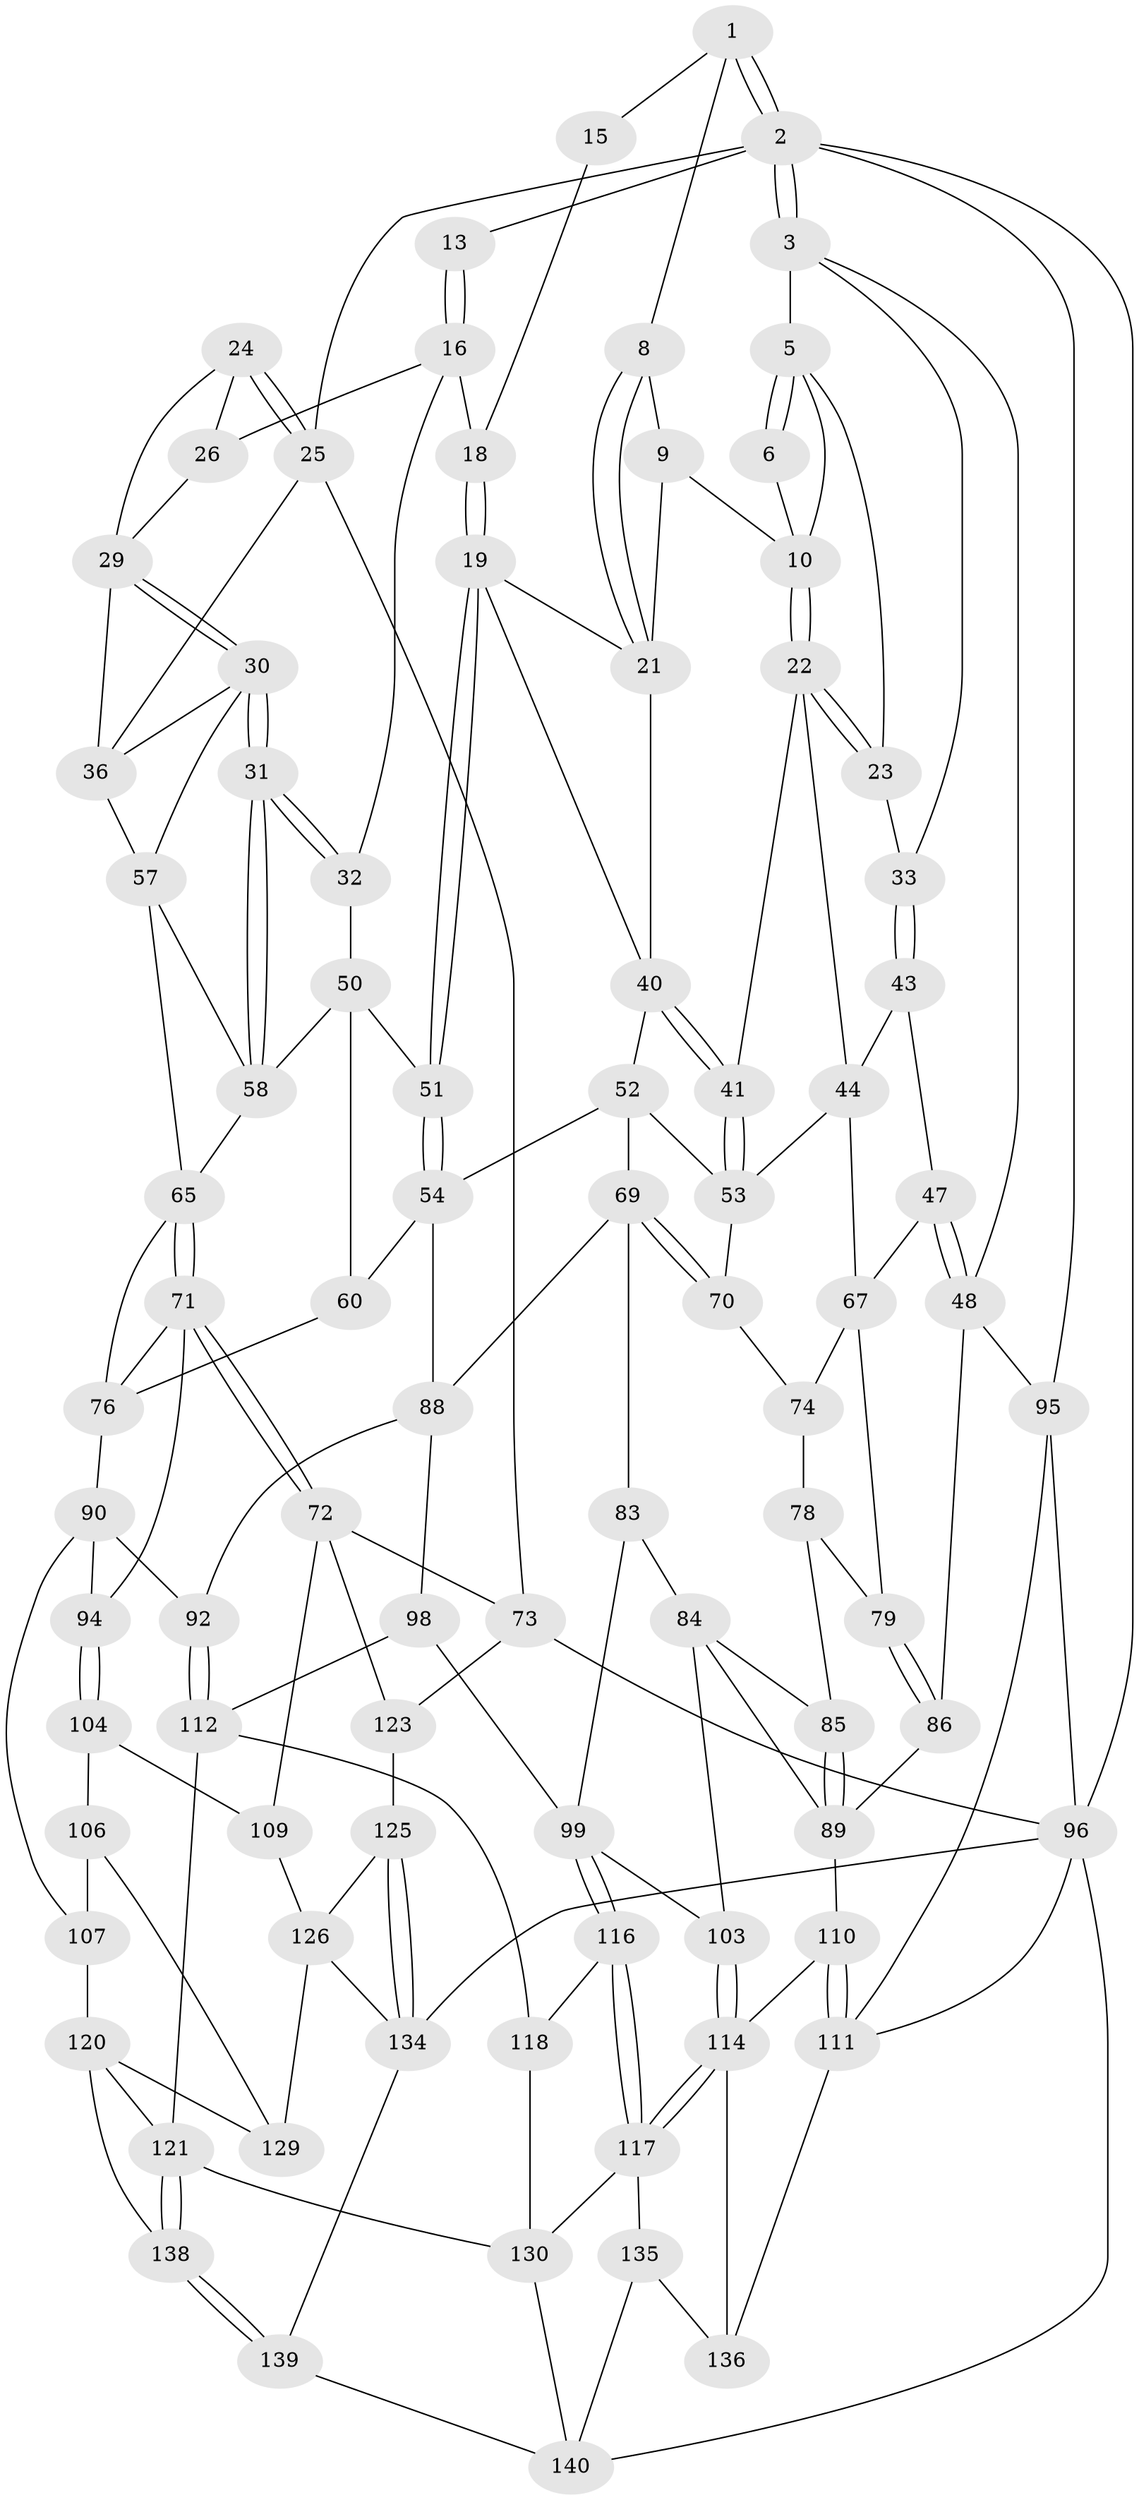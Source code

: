 // Generated by graph-tools (version 1.1) at 2025/52/02/27/25 19:52:42]
// undirected, 88 vertices, 189 edges
graph export_dot {
graph [start="1"]
  node [color=gray90,style=filled];
  1 [pos="+0.20264542881934527+0",super="+7"];
  2 [pos="+0+0",super="+14"];
  3 [pos="+0+0.19166010903459768",super="+4"];
  5 [pos="+0.04426737100492946+0.10126984432853435",super="+12"];
  6 [pos="+0.19238478508290863+0"];
  8 [pos="+0.40926422438559246+0.002889406020203853"];
  9 [pos="+0.3236279775577921+0.11224543509608048"];
  10 [pos="+0.2574455364064142+0.13980511846980384",super="+11"];
  13 [pos="+0.9153689524854173+0"];
  15 [pos="+0.4937216276231589+0"];
  16 [pos="+0.8001550402157158+0.08623098956333593",super="+17"];
  18 [pos="+0.5497518765153067+0"];
  19 [pos="+0.5609375050843199+0.21661489991021785",super="+20"];
  21 [pos="+0.47933774659789413+0.1958773747317597",super="+39"];
  22 [pos="+0.22734311264273122+0.16520880267056853",super="+42"];
  23 [pos="+0.20587974407066584+0.15778025655593855"];
  24 [pos="+0.9114511860820892+0.13473127163767235",super="+27"];
  25 [pos="+1+0",super="+35"];
  26 [pos="+0.8165501519363454+0.09968578770381338",super="+28"];
  29 [pos="+0.8613891514874563+0.2015606287198809",super="+38"];
  30 [pos="+0.8295480892741652+0.259991658662701",super="+46"];
  31 [pos="+0.7893322602731186+0.2770492019418959"];
  32 [pos="+0.6974368428761349+0.20935799408554379"];
  33 [pos="+0.14280389828294593+0.17943214045263833",super="+34"];
  36 [pos="+1+0.263889993451864",super="+37"];
  40 [pos="+0.3583844034969879+0.24059870827204755",super="+49"];
  41 [pos="+0.32751404099711057+0.2983249805185896"];
  43 [pos="+0.12190029212030454+0.24293239227520957",super="+45"];
  44 [pos="+0.2092800864904033+0.2848402706250288",super="+64"];
  47 [pos="+0.09639986979586895+0.3530899450855027"];
  48 [pos="+0+0.2554900677605888",super="+87"];
  50 [pos="+0.6898659480645613+0.21346216436539392",super="+59"];
  51 [pos="+0.598319797997719+0.23401437282672852"];
  52 [pos="+0.4423701861918211+0.325283804087504",super="+56"];
  53 [pos="+0.3403051311869778+0.3167267836644321",super="+63"];
  54 [pos="+0.5516710405142877+0.41567658864987844",super="+55"];
  57 [pos="+0.8973617768160698+0.34913516155160707",super="+62"];
  58 [pos="+0.7917818148324718+0.29298676208221963",super="+61"];
  60 [pos="+0.6458342741544214+0.43700240172660326"];
  65 [pos="+0.9021692658246072+0.37071959658171344",super="+66"];
  67 [pos="+0.23528116156918322+0.39194106804784024",super="+68"];
  69 [pos="+0.34807291298155346+0.44088218131588247",super="+82"];
  70 [pos="+0.32882987965821936+0.4230278624115581"];
  71 [pos="+1+0.5036263812661955",super="+80"];
  72 [pos="+1+0.5069356707545136",super="+108"];
  73 [pos="+1+0.4929147392223493",super="+97"];
  74 [pos="+0.306263516972785+0.42954325333357496",super="+75"];
  76 [pos="+0.7822812678457601+0.4027875238642493",super="+77"];
  78 [pos="+0.1885504657833495+0.4686145457738968",super="+81"];
  79 [pos="+0.1252597547875334+0.4420771861035516"];
  83 [pos="+0.32491050885352357+0.5743442151513766"];
  84 [pos="+0.2830363538084251+0.5746940318674556",super="+101"];
  85 [pos="+0.23866357957601814+0.5315465969687533"];
  86 [pos="+0.04523930550799928+0.5863043190169213"];
  88 [pos="+0.4774018249709647+0.49027427330733736",super="+93"];
  89 [pos="+0.09662276339862123+0.6015984426499951",super="+102"];
  90 [pos="+0.7074367940232047+0.5633695567147585",super="+91"];
  92 [pos="+0.6300858357563627+0.6378911223829469"];
  94 [pos="+0.8416766851493135+0.5873700673195464"];
  95 [pos="+0+0.7317821324647926"];
  96 [pos="+1+1",super="+143"];
  98 [pos="+0.45128055405921624+0.6552900293140261"];
  99 [pos="+0.38057923243559144+0.6713311459022189",super="+100"];
  103 [pos="+0.24251693016091347+0.7088931045532755"];
  104 [pos="+0.8459324238269277+0.7150638579283948",super="+105"];
  106 [pos="+0.8351792309074337+0.7235977639652929",super="+127"];
  107 [pos="+0.7220390722276057+0.7292966822835267",super="+119"];
  109 [pos="+0.914653317158604+0.7335975095232284",super="+124"];
  110 [pos="+0.09799404373483823+0.8208871099186776"];
  111 [pos="+0.031183979016170617+0.8313855528203843",super="+142"];
  112 [pos="+0.5601271426363658+0.7481066356697262",super="+113"];
  114 [pos="+0.24759606414500226+0.8028330718290365",super="+115"];
  116 [pos="+0.3799035352845875+0.6838651582913613"];
  117 [pos="+0.30721838371720656+0.7983044246016113",super="+132"];
  118 [pos="+0.4316356920759254+0.7947373464499182"];
  120 [pos="+0.6906806790293984+0.8078224386239842",super="+133"];
  121 [pos="+0.6330807894525846+0.8263758209538996",super="+122"];
  123 [pos="+0.9981565577748573+0.8104924747207751"];
  125 [pos="+0.9624855400010872+0.8290569324537375"];
  126 [pos="+0.8891823178442326+0.8342222370919405",super="+128"];
  129 [pos="+0.8180510158683354+0.8759487014212332"];
  130 [pos="+0.49479043155569136+0.9847489459408678",super="+131"];
  134 [pos="+0.8436706545148714+0.979606332931035",super="+137"];
  135 [pos="+0.306099244647022+0.9193020782734176"];
  136 [pos="+0.2401895708335153+0.9002663861949536"];
  138 [pos="+0.6906673429246684+0.9290309640331038"];
  139 [pos="+0.6998541901720877+1"];
  140 [pos="+0.5207108572594475+1",super="+141"];
  1 -- 2;
  1 -- 2;
  1 -- 8;
  1 -- 15;
  2 -- 3;
  2 -- 3;
  2 -- 95;
  2 -- 96;
  2 -- 25;
  2 -- 13;
  3 -- 48;
  3 -- 33;
  3 -- 5;
  5 -- 6;
  5 -- 6;
  5 -- 23;
  5 -- 10;
  6 -- 10;
  8 -- 9;
  8 -- 21;
  8 -- 21;
  9 -- 10;
  9 -- 21;
  10 -- 22;
  10 -- 22;
  13 -- 16;
  13 -- 16;
  15 -- 18;
  16 -- 26;
  16 -- 32;
  16 -- 18;
  18 -- 19;
  18 -- 19;
  19 -- 51;
  19 -- 51;
  19 -- 40;
  19 -- 21;
  21 -- 40;
  22 -- 23;
  22 -- 23;
  22 -- 41;
  22 -- 44;
  23 -- 33;
  24 -- 25;
  24 -- 25;
  24 -- 26;
  24 -- 29;
  25 -- 73;
  25 -- 36;
  26 -- 29;
  29 -- 30;
  29 -- 30;
  29 -- 36;
  30 -- 31;
  30 -- 31;
  30 -- 57;
  30 -- 36;
  31 -- 32;
  31 -- 32;
  31 -- 58;
  31 -- 58;
  32 -- 50;
  33 -- 43 [weight=2];
  33 -- 43;
  36 -- 57;
  40 -- 41;
  40 -- 41;
  40 -- 52;
  41 -- 53;
  41 -- 53;
  43 -- 44;
  43 -- 47;
  44 -- 67;
  44 -- 53;
  47 -- 48;
  47 -- 48;
  47 -- 67;
  48 -- 86;
  48 -- 95;
  50 -- 51;
  50 -- 58;
  50 -- 60;
  51 -- 54;
  51 -- 54;
  52 -- 53;
  52 -- 69;
  52 -- 54;
  53 -- 70;
  54 -- 60;
  54 -- 88;
  57 -- 58;
  57 -- 65;
  58 -- 65;
  60 -- 76;
  65 -- 71;
  65 -- 71;
  65 -- 76;
  67 -- 79;
  67 -- 74;
  69 -- 70;
  69 -- 70;
  69 -- 88;
  69 -- 83;
  70 -- 74;
  71 -- 72;
  71 -- 72;
  71 -- 76;
  71 -- 94;
  72 -- 73;
  72 -- 123;
  72 -- 109;
  73 -- 96;
  73 -- 123;
  74 -- 78 [weight=2];
  76 -- 90;
  78 -- 79;
  78 -- 85;
  79 -- 86;
  79 -- 86;
  83 -- 84;
  83 -- 99;
  84 -- 85;
  84 -- 89;
  84 -- 103;
  85 -- 89;
  85 -- 89;
  86 -- 89;
  88 -- 98;
  88 -- 92;
  89 -- 110;
  90 -- 94;
  90 -- 107;
  90 -- 92;
  92 -- 112;
  92 -- 112;
  94 -- 104;
  94 -- 104;
  95 -- 111;
  95 -- 96;
  96 -- 134;
  96 -- 140;
  96 -- 111;
  98 -- 99;
  98 -- 112;
  99 -- 116;
  99 -- 116;
  99 -- 103;
  103 -- 114;
  103 -- 114;
  104 -- 109 [weight=2];
  104 -- 106;
  106 -- 107 [weight=2];
  106 -- 129;
  107 -- 120;
  109 -- 126;
  110 -- 111;
  110 -- 111;
  110 -- 114;
  111 -- 136;
  112 -- 118;
  112 -- 121;
  114 -- 117;
  114 -- 117;
  114 -- 136;
  116 -- 117;
  116 -- 117;
  116 -- 118;
  117 -- 135;
  117 -- 130;
  118 -- 130;
  120 -- 121;
  120 -- 129;
  120 -- 138;
  121 -- 138;
  121 -- 138;
  121 -- 130;
  123 -- 125;
  125 -- 126;
  125 -- 134;
  125 -- 134;
  126 -- 129;
  126 -- 134;
  130 -- 140;
  134 -- 139;
  135 -- 136;
  135 -- 140;
  138 -- 139;
  138 -- 139;
  139 -- 140;
}
